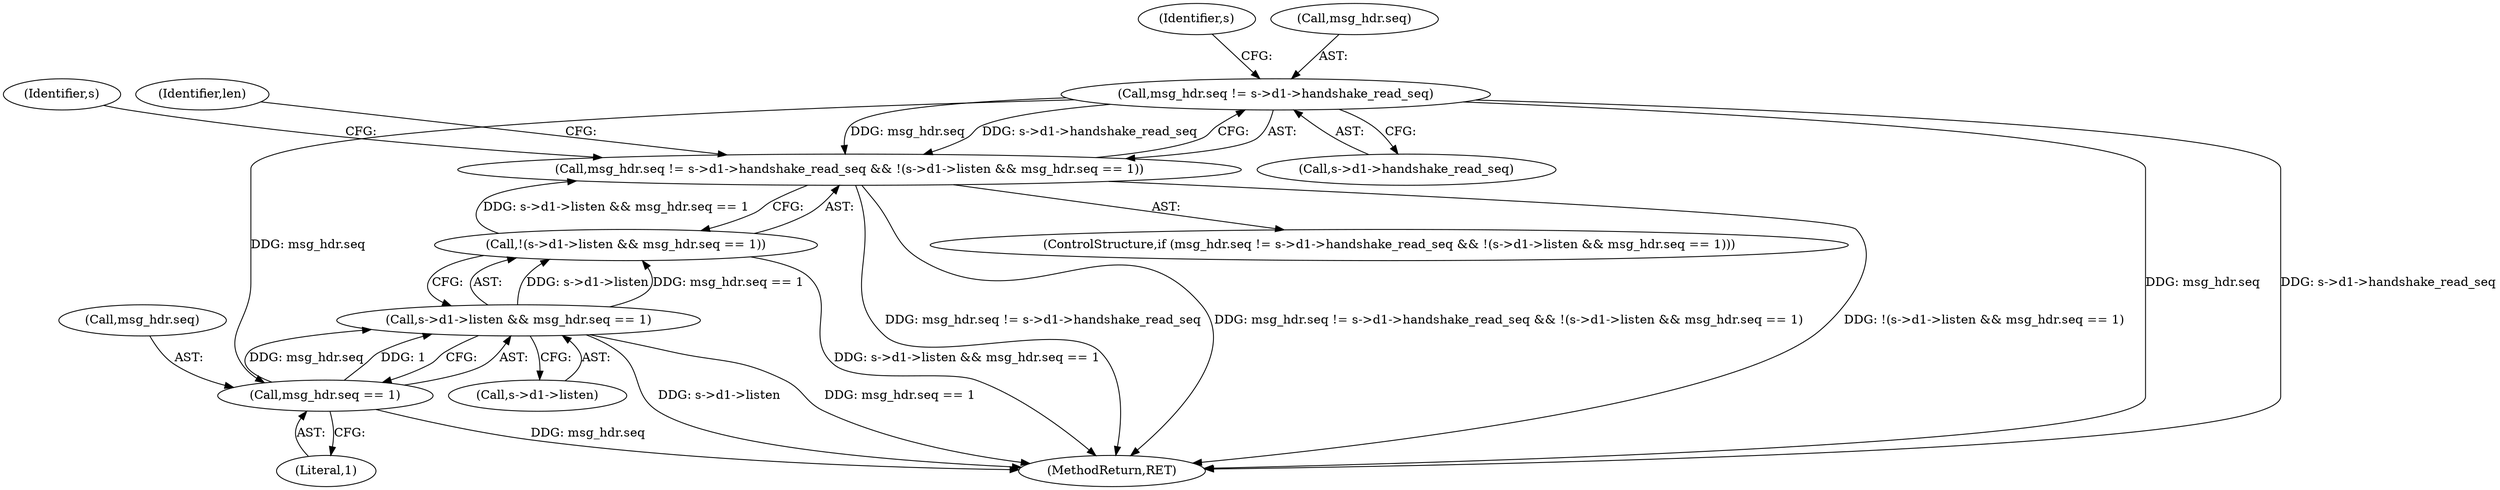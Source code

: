 digraph "0_openssl_d3152655d5319ce883c8e3ac4b99f8de4c59d846@API" {
"1000181" [label="(Call,msg_hdr.seq != s->d1->handshake_read_seq)"];
"1000180" [label="(Call,msg_hdr.seq != s->d1->handshake_read_seq && !(s->d1->listen && msg_hdr.seq == 1))"];
"1000197" [label="(Call,msg_hdr.seq == 1)"];
"1000191" [label="(Call,s->d1->listen && msg_hdr.seq == 1)"];
"1000190" [label="(Call,!(s->d1->listen && msg_hdr.seq == 1))"];
"1000417" [label="(MethodReturn,RET)"];
"1000181" [label="(Call,msg_hdr.seq != s->d1->handshake_read_seq)"];
"1000197" [label="(Call,msg_hdr.seq == 1)"];
"1000191" [label="(Call,s->d1->listen && msg_hdr.seq == 1)"];
"1000204" [label="(Identifier,s)"];
"1000192" [label="(Call,s->d1->listen)"];
"1000201" [label="(Literal,1)"];
"1000180" [label="(Call,msg_hdr.seq != s->d1->handshake_read_seq && !(s->d1->listen && msg_hdr.seq == 1))"];
"1000190" [label="(Call,!(s->d1->listen && msg_hdr.seq == 1))"];
"1000194" [label="(Identifier,s)"];
"1000198" [label="(Call,msg_hdr.seq)"];
"1000182" [label="(Call,msg_hdr.seq)"];
"1000179" [label="(ControlStructure,if (msg_hdr.seq != s->d1->handshake_read_seq && !(s->d1->listen && msg_hdr.seq == 1)))"];
"1000209" [label="(Identifier,len)"];
"1000185" [label="(Call,s->d1->handshake_read_seq)"];
"1000181" -> "1000180"  [label="AST: "];
"1000181" -> "1000185"  [label="CFG: "];
"1000182" -> "1000181"  [label="AST: "];
"1000185" -> "1000181"  [label="AST: "];
"1000194" -> "1000181"  [label="CFG: "];
"1000180" -> "1000181"  [label="CFG: "];
"1000181" -> "1000417"  [label="DDG: msg_hdr.seq"];
"1000181" -> "1000417"  [label="DDG: s->d1->handshake_read_seq"];
"1000181" -> "1000180"  [label="DDG: msg_hdr.seq"];
"1000181" -> "1000180"  [label="DDG: s->d1->handshake_read_seq"];
"1000181" -> "1000197"  [label="DDG: msg_hdr.seq"];
"1000180" -> "1000179"  [label="AST: "];
"1000180" -> "1000190"  [label="CFG: "];
"1000190" -> "1000180"  [label="AST: "];
"1000204" -> "1000180"  [label="CFG: "];
"1000209" -> "1000180"  [label="CFG: "];
"1000180" -> "1000417"  [label="DDG: !(s->d1->listen && msg_hdr.seq == 1)"];
"1000180" -> "1000417"  [label="DDG: msg_hdr.seq != s->d1->handshake_read_seq"];
"1000180" -> "1000417"  [label="DDG: msg_hdr.seq != s->d1->handshake_read_seq && !(s->d1->listen && msg_hdr.seq == 1)"];
"1000190" -> "1000180"  [label="DDG: s->d1->listen && msg_hdr.seq == 1"];
"1000197" -> "1000191"  [label="AST: "];
"1000197" -> "1000201"  [label="CFG: "];
"1000198" -> "1000197"  [label="AST: "];
"1000201" -> "1000197"  [label="AST: "];
"1000191" -> "1000197"  [label="CFG: "];
"1000197" -> "1000417"  [label="DDG: msg_hdr.seq"];
"1000197" -> "1000191"  [label="DDG: msg_hdr.seq"];
"1000197" -> "1000191"  [label="DDG: 1"];
"1000191" -> "1000190"  [label="AST: "];
"1000191" -> "1000192"  [label="CFG: "];
"1000192" -> "1000191"  [label="AST: "];
"1000190" -> "1000191"  [label="CFG: "];
"1000191" -> "1000417"  [label="DDG: msg_hdr.seq == 1"];
"1000191" -> "1000417"  [label="DDG: s->d1->listen"];
"1000191" -> "1000190"  [label="DDG: s->d1->listen"];
"1000191" -> "1000190"  [label="DDG: msg_hdr.seq == 1"];
"1000190" -> "1000417"  [label="DDG: s->d1->listen && msg_hdr.seq == 1"];
}
